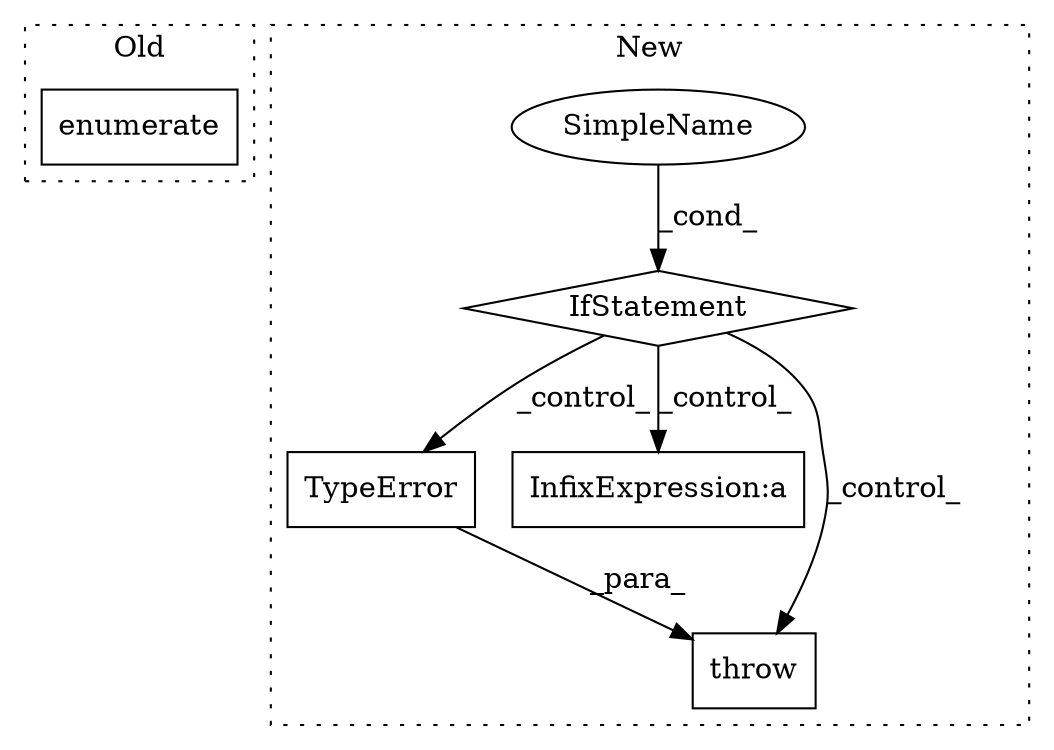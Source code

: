 digraph G {
subgraph cluster0 {
1 [label="enumerate" a="32" s="18728,18758" l="10,1" shape="box"];
label = "Old";
style="dotted";
}
subgraph cluster1 {
2 [label="TypeError" a="32" s="16424,16539" l="10,1" shape="box"];
3 [label="IfStatement" a="25" s="15801,15842" l="4,2" shape="diamond"];
4 [label="InfixExpression:a" a="27" s="15952" l="3" shape="box"];
5 [label="SimpleName" a="42" s="" l="" shape="ellipse"];
6 [label="throw" a="53" s="16418" l="6" shape="box"];
label = "New";
style="dotted";
}
2 -> 6 [label="_para_"];
3 -> 4 [label="_control_"];
3 -> 6 [label="_control_"];
3 -> 2 [label="_control_"];
5 -> 3 [label="_cond_"];
}
